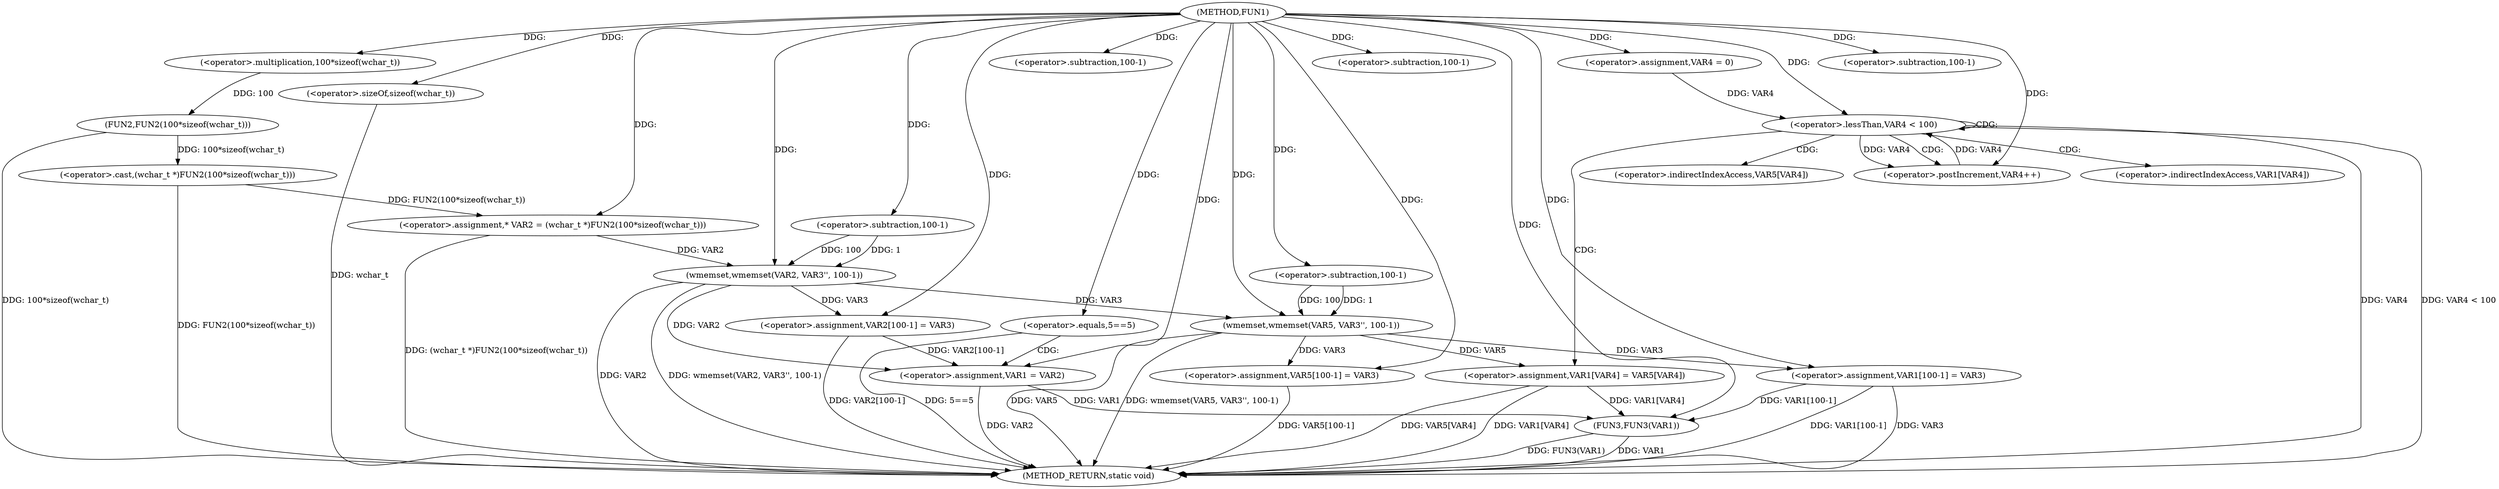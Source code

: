 digraph FUN1 {  
"1000100" [label = "(METHOD,FUN1)" ]
"1000176" [label = "(METHOD_RETURN,static void)" ]
"1000104" [label = "(<operator>.assignment,* VAR2 = (wchar_t *)FUN2(100*sizeof(wchar_t)))" ]
"1000106" [label = "(<operator>.cast,(wchar_t *)FUN2(100*sizeof(wchar_t)))" ]
"1000108" [label = "(FUN2,FUN2(100*sizeof(wchar_t)))" ]
"1000109" [label = "(<operator>.multiplication,100*sizeof(wchar_t))" ]
"1000111" [label = "(<operator>.sizeOf,sizeof(wchar_t))" ]
"1000113" [label = "(wmemset,wmemset(VAR2, VAR3'', 100-1))" ]
"1000116" [label = "(<operator>.subtraction,100-1)" ]
"1000119" [label = "(<operator>.assignment,VAR2[100-1] = VAR3)" ]
"1000122" [label = "(<operator>.subtraction,100-1)" ]
"1000127" [label = "(<operator>.equals,5==5)" ]
"1000131" [label = "(<operator>.assignment,VAR1 = VAR2)" ]
"1000137" [label = "(wmemset,wmemset(VAR5, VAR3'', 100-1))" ]
"1000140" [label = "(<operator>.subtraction,100-1)" ]
"1000143" [label = "(<operator>.assignment,VAR5[100-1] = VAR3)" ]
"1000146" [label = "(<operator>.subtraction,100-1)" ]
"1000151" [label = "(<operator>.assignment,VAR4 = 0)" ]
"1000154" [label = "(<operator>.lessThan,VAR4 < 100)" ]
"1000157" [label = "(<operator>.postIncrement,VAR4++)" ]
"1000160" [label = "(<operator>.assignment,VAR1[VAR4] = VAR5[VAR4])" ]
"1000167" [label = "(<operator>.assignment,VAR1[100-1] = VAR3)" ]
"1000170" [label = "(<operator>.subtraction,100-1)" ]
"1000174" [label = "(FUN3,FUN3(VAR1))" ]
"1000161" [label = "(<operator>.indirectIndexAccess,VAR1[VAR4])" ]
"1000164" [label = "(<operator>.indirectIndexAccess,VAR5[VAR4])" ]
  "1000106" -> "1000176"  [ label = "DDG: FUN2(100*sizeof(wchar_t))"] 
  "1000127" -> "1000176"  [ label = "DDG: 5==5"] 
  "1000154" -> "1000176"  [ label = "DDG: VAR4 < 100"] 
  "1000137" -> "1000176"  [ label = "DDG: VAR5"] 
  "1000167" -> "1000176"  [ label = "DDG: VAR1[100-1]"] 
  "1000160" -> "1000176"  [ label = "DDG: VAR5[VAR4]"] 
  "1000113" -> "1000176"  [ label = "DDG: VAR2"] 
  "1000154" -> "1000176"  [ label = "DDG: VAR4"] 
  "1000143" -> "1000176"  [ label = "DDG: VAR5[100-1]"] 
  "1000131" -> "1000176"  [ label = "DDG: VAR2"] 
  "1000111" -> "1000176"  [ label = "DDG: wchar_t"] 
  "1000113" -> "1000176"  [ label = "DDG: wmemset(VAR2, VAR3'', 100-1)"] 
  "1000119" -> "1000176"  [ label = "DDG: VAR2[100-1]"] 
  "1000167" -> "1000176"  [ label = "DDG: VAR3"] 
  "1000160" -> "1000176"  [ label = "DDG: VAR1[VAR4]"] 
  "1000174" -> "1000176"  [ label = "DDG: FUN3(VAR1)"] 
  "1000137" -> "1000176"  [ label = "DDG: wmemset(VAR5, VAR3'', 100-1)"] 
  "1000104" -> "1000176"  [ label = "DDG: (wchar_t *)FUN2(100*sizeof(wchar_t))"] 
  "1000174" -> "1000176"  [ label = "DDG: VAR1"] 
  "1000108" -> "1000176"  [ label = "DDG: 100*sizeof(wchar_t)"] 
  "1000106" -> "1000104"  [ label = "DDG: FUN2(100*sizeof(wchar_t))"] 
  "1000100" -> "1000104"  [ label = "DDG: "] 
  "1000108" -> "1000106"  [ label = "DDG: 100*sizeof(wchar_t)"] 
  "1000109" -> "1000108"  [ label = "DDG: 100"] 
  "1000100" -> "1000109"  [ label = "DDG: "] 
  "1000100" -> "1000111"  [ label = "DDG: "] 
  "1000104" -> "1000113"  [ label = "DDG: VAR2"] 
  "1000100" -> "1000113"  [ label = "DDG: "] 
  "1000116" -> "1000113"  [ label = "DDG: 100"] 
  "1000116" -> "1000113"  [ label = "DDG: 1"] 
  "1000100" -> "1000116"  [ label = "DDG: "] 
  "1000113" -> "1000119"  [ label = "DDG: VAR3"] 
  "1000100" -> "1000119"  [ label = "DDG: "] 
  "1000100" -> "1000122"  [ label = "DDG: "] 
  "1000100" -> "1000127"  [ label = "DDG: "] 
  "1000113" -> "1000131"  [ label = "DDG: VAR2"] 
  "1000119" -> "1000131"  [ label = "DDG: VAR2[100-1]"] 
  "1000100" -> "1000131"  [ label = "DDG: "] 
  "1000100" -> "1000137"  [ label = "DDG: "] 
  "1000113" -> "1000137"  [ label = "DDG: VAR3"] 
  "1000140" -> "1000137"  [ label = "DDG: 100"] 
  "1000140" -> "1000137"  [ label = "DDG: 1"] 
  "1000100" -> "1000140"  [ label = "DDG: "] 
  "1000137" -> "1000143"  [ label = "DDG: VAR3"] 
  "1000100" -> "1000143"  [ label = "DDG: "] 
  "1000100" -> "1000146"  [ label = "DDG: "] 
  "1000100" -> "1000151"  [ label = "DDG: "] 
  "1000151" -> "1000154"  [ label = "DDG: VAR4"] 
  "1000157" -> "1000154"  [ label = "DDG: VAR4"] 
  "1000100" -> "1000154"  [ label = "DDG: "] 
  "1000154" -> "1000157"  [ label = "DDG: VAR4"] 
  "1000100" -> "1000157"  [ label = "DDG: "] 
  "1000137" -> "1000160"  [ label = "DDG: VAR5"] 
  "1000100" -> "1000167"  [ label = "DDG: "] 
  "1000137" -> "1000167"  [ label = "DDG: VAR3"] 
  "1000100" -> "1000170"  [ label = "DDG: "] 
  "1000167" -> "1000174"  [ label = "DDG: VAR1[100-1]"] 
  "1000131" -> "1000174"  [ label = "DDG: VAR1"] 
  "1000160" -> "1000174"  [ label = "DDG: VAR1[VAR4]"] 
  "1000100" -> "1000174"  [ label = "DDG: "] 
  "1000127" -> "1000131"  [ label = "CDG: "] 
  "1000154" -> "1000154"  [ label = "CDG: "] 
  "1000154" -> "1000161"  [ label = "CDG: "] 
  "1000154" -> "1000160"  [ label = "CDG: "] 
  "1000154" -> "1000164"  [ label = "CDG: "] 
  "1000154" -> "1000157"  [ label = "CDG: "] 
}
